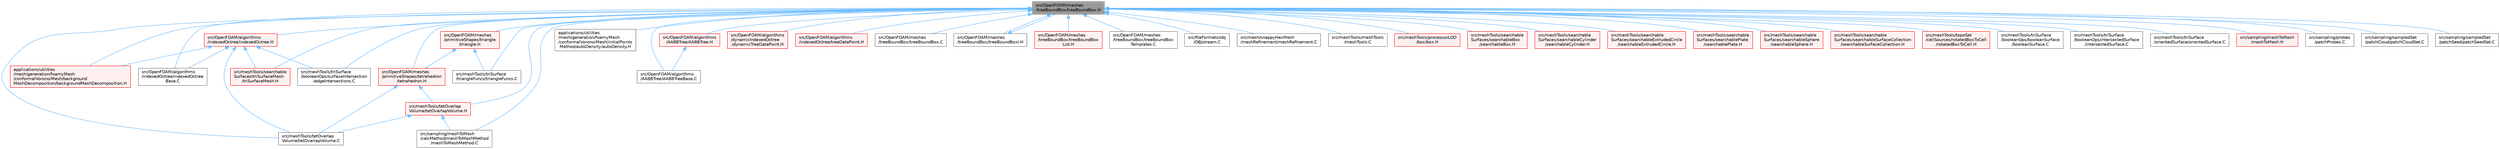 digraph "src/OpenFOAM/meshes/treeBoundBox/treeBoundBox.H"
{
 // LATEX_PDF_SIZE
  bgcolor="transparent";
  edge [fontname=Helvetica,fontsize=10,labelfontname=Helvetica,labelfontsize=10];
  node [fontname=Helvetica,fontsize=10,shape=box,height=0.2,width=0.4];
  Node1 [id="Node000001",label="src/OpenFOAM/meshes\l/treeBoundBox/treeBoundBox.H",height=0.2,width=0.4,color="gray40", fillcolor="grey60", style="filled", fontcolor="black",tooltip=" "];
  Node1 -> Node2 [id="edge1_Node000001_Node000002",dir="back",color="steelblue1",style="solid",tooltip=" "];
  Node2 [id="Node000002",label="applications/utilities\l/mesh/generation/foamyMesh\l/conformalVoronoiMesh/background\lMeshDecomposition/backgroundMeshDecomposition.H",height=0.2,width=0.4,color="red", fillcolor="#FFF0F0", style="filled",URL="$backgroundMeshDecomposition_8H.html",tooltip=" "];
  Node1 -> Node16 [id="edge2_Node000001_Node000016",dir="back",color="steelblue1",style="solid",tooltip=" "];
  Node16 [id="Node000016",label="applications/utilities\l/mesh/generation/foamyMesh\l/conformalVoronoiMesh/initialPoints\lMethod/autoDensity/autoDensity.H",height=0.2,width=0.4,color="grey40", fillcolor="white", style="filled",URL="$autoDensity_8H.html",tooltip=" "];
  Node1 -> Node23 [id="edge3_Node000001_Node000023",dir="back",color="steelblue1",style="solid",tooltip=" "];
  Node23 [id="Node000023",label="src/OpenFOAM/algorithms\l/AABBTree/AABBTree.H",height=0.2,width=0.4,color="red", fillcolor="#FFF0F0", style="filled",URL="$AABBTree_8H.html",tooltip=" "];
  Node23 -> Node25 [id="edge4_Node000023_Node000025",dir="back",color="steelblue1",style="solid",tooltip=" "];
  Node25 [id="Node000025",label="src/OpenFOAM/algorithms\l/AABBTree/AABBTreeBase.C",height=0.2,width=0.4,color="grey40", fillcolor="white", style="filled",URL="$AABBTreeBase_8C.html",tooltip=" "];
  Node1 -> Node25 [id="edge5_Node000001_Node000025",dir="back",color="steelblue1",style="solid",tooltip=" "];
  Node1 -> Node30 [id="edge6_Node000001_Node000030",dir="back",color="steelblue1",style="solid",tooltip=" "];
  Node30 [id="Node000030",label="src/OpenFOAM/algorithms\l/dynamicIndexedOctree\l/dynamicTreeDataPoint.H",height=0.2,width=0.4,color="red", fillcolor="#FFF0F0", style="filled",URL="$dynamicTreeDataPoint_8H.html",tooltip=" "];
  Node1 -> Node32 [id="edge7_Node000001_Node000032",dir="back",color="steelblue1",style="solid",tooltip=" "];
  Node32 [id="Node000032",label="src/OpenFOAM/algorithms\l/indexedOctree/indexedOctree.H",height=0.2,width=0.4,color="red", fillcolor="#FFF0F0", style="filled",URL="$indexedOctree_8H.html",tooltip=" "];
  Node32 -> Node2 [id="edge8_Node000032_Node000002",dir="back",color="steelblue1",style="solid",tooltip=" "];
  Node32 -> Node37 [id="edge9_Node000032_Node000037",dir="back",color="steelblue1",style="solid",tooltip=" "];
  Node37 [id="Node000037",label="src/OpenFOAM/algorithms\l/indexedOctree/indexedOctree\lBase.C",height=0.2,width=0.4,color="grey40", fillcolor="white", style="filled",URL="$indexedOctreeBase_8C.html",tooltip=" "];
  Node32 -> Node344 [id="edge10_Node000032_Node000344",dir="back",color="steelblue1",style="solid",tooltip=" "];
  Node344 [id="Node000344",label="src/meshTools/searchable\lSurfaces/triSurfaceMesh\l/triSurfaceMesh.H",height=0.2,width=0.4,color="red", fillcolor="#FFF0F0", style="filled",URL="$triSurfaceMesh_8H.html",tooltip=" "];
  Node32 -> Node389 [id="edge11_Node000032_Node000389",dir="back",color="steelblue1",style="solid",tooltip=" "];
  Node389 [id="Node000389",label="src/meshTools/tetOverlap\lVolume/tetOverlapVolume.C",height=0.2,width=0.4,color="grey40", fillcolor="white", style="filled",URL="$tetOverlapVolume_8C.html",tooltip=" "];
  Node32 -> Node374 [id="edge12_Node000032_Node000374",dir="back",color="steelblue1",style="solid",tooltip=" "];
  Node374 [id="Node000374",label="src/meshTools/triSurface\l/booleanOps/surfaceIntersection\l/edgeIntersections.C",height=0.2,width=0.4,color="grey40", fillcolor="white", style="filled",URL="$edgeIntersections_8C.html",tooltip=" "];
  Node1 -> Node37 [id="edge13_Node000001_Node000037",dir="back",color="steelblue1",style="solid",tooltip=" "];
  Node1 -> Node394 [id="edge14_Node000001_Node000394",dir="back",color="steelblue1",style="solid",tooltip=" "];
  Node394 [id="Node000394",label="src/OpenFOAM/algorithms\l/indexedOctree/treeDataPoint.H",height=0.2,width=0.4,color="red", fillcolor="#FFF0F0", style="filled",URL="$treeDataPoint_8H.html",tooltip=" "];
  Node1 -> Node395 [id="edge15_Node000001_Node000395",dir="back",color="steelblue1",style="solid",tooltip=" "];
  Node395 [id="Node000395",label="src/OpenFOAM/meshes\l/primitiveShapes/tetrahedron\l/tetrahedron.H",height=0.2,width=0.4,color="red", fillcolor="#FFF0F0", style="filled",URL="$tetrahedron_8H.html",tooltip=" "];
  Node395 -> Node389 [id="edge16_Node000395_Node000389",dir="back",color="steelblue1",style="solid",tooltip=" "];
  Node395 -> Node726 [id="edge17_Node000395_Node000726",dir="back",color="steelblue1",style="solid",tooltip=" "];
  Node726 [id="Node000726",label="src/meshTools/tetOverlap\lVolume/tetOverlapVolume.H",height=0.2,width=0.4,color="red", fillcolor="#FFF0F0", style="filled",URL="$tetOverlapVolume_8H.html",tooltip=" "];
  Node726 -> Node389 [id="edge18_Node000726_Node000389",dir="back",color="steelblue1",style="solid",tooltip=" "];
  Node726 -> Node728 [id="edge19_Node000726_Node000728",dir="back",color="steelblue1",style="solid",tooltip=" "];
  Node728 [id="Node000728",label="src/sampling/meshToMesh\l/calcMethod/meshToMeshMethod\l/meshToMeshMethod.C",height=0.2,width=0.4,color="grey40", fillcolor="white", style="filled",URL="$meshToMeshMethod_8C.html",tooltip=" "];
  Node1 -> Node730 [id="edge20_Node000001_Node000730",dir="back",color="steelblue1",style="solid",tooltip=" "];
  Node730 [id="Node000730",label="src/OpenFOAM/meshes\l/primitiveShapes/triangle\l/triangle.H",height=0.2,width=0.4,color="red", fillcolor="#FFF0F0", style="filled",URL="$triangle_8H.html",tooltip=" "];
  Node730 -> Node395 [id="edge21_Node000730_Node000395",dir="back",color="steelblue1",style="solid",tooltip=" "];
  Node730 -> Node951 [id="edge22_Node000730_Node000951",dir="back",color="steelblue1",style="solid",tooltip=" "];
  Node951 [id="Node000951",label="src/meshTools/triSurface\l/triangleFuncs/triangleFuncs.C",height=0.2,width=0.4,color="grey40", fillcolor="white", style="filled",URL="$triangleFuncs_8C.html",tooltip=" "];
  Node1 -> Node954 [id="edge23_Node000001_Node000954",dir="back",color="steelblue1",style="solid",tooltip=" "];
  Node954 [id="Node000954",label="src/OpenFOAM/meshes\l/treeBoundBox/treeBoundBox.C",height=0.2,width=0.4,color="grey40", fillcolor="white", style="filled",URL="$treeBoundBox_8C.html",tooltip=" "];
  Node1 -> Node955 [id="edge24_Node000001_Node000955",dir="back",color="steelblue1",style="solid",tooltip=" "];
  Node955 [id="Node000955",label="src/OpenFOAM/meshes\l/treeBoundBox/treeBoundBoxI.H",height=0.2,width=0.4,color="grey40", fillcolor="white", style="filled",URL="$treeBoundBoxI_8H.html",tooltip=" "];
  Node955 -> Node1 [id="edge25_Node000955_Node000001",dir="back",color="steelblue1",style="solid",tooltip=" "];
  Node1 -> Node956 [id="edge26_Node000001_Node000956",dir="back",color="steelblue1",style="solid",tooltip=" "];
  Node956 [id="Node000956",label="src/OpenFOAM/meshes\l/treeBoundBox/treeBoundBox\lList.H",height=0.2,width=0.4,color="red", fillcolor="#FFF0F0", style="filled",URL="$treeBoundBoxList_8H.html",tooltip=" "];
  Node1 -> Node972 [id="edge27_Node000001_Node000972",dir="back",color="steelblue1",style="solid",tooltip=" "];
  Node972 [id="Node000972",label="src/OpenFOAM/meshes\l/treeBoundBox/treeBoundBox\lTemplates.C",height=0.2,width=0.4,color="grey40", fillcolor="white", style="filled",URL="$treeBoundBoxTemplates_8C.html",tooltip=" "];
  Node1 -> Node917 [id="edge28_Node000001_Node000917",dir="back",color="steelblue1",style="solid",tooltip=" "];
  Node917 [id="Node000917",label="src/fileFormats/obj\l/OBJstream.C",height=0.2,width=0.4,color="grey40", fillcolor="white", style="filled",URL="$OBJstream_8C.html",tooltip=" "];
  Node1 -> Node51 [id="edge29_Node000001_Node000051",dir="back",color="steelblue1",style="solid",tooltip=" "];
  Node51 [id="Node000051",label="src/mesh/snappyHexMesh\l/meshRefinement/meshRefinement.C",height=0.2,width=0.4,color="grey40", fillcolor="white", style="filled",URL="$meshRefinement_8C.html",tooltip=" "];
  Node1 -> Node973 [id="edge30_Node000001_Node000973",dir="back",color="steelblue1",style="solid",tooltip=" "];
  Node973 [id="Node000973",label="src/meshTools/meshTools\l/meshTools.C",height=0.2,width=0.4,color="grey40", fillcolor="white", style="filled",URL="$meshTools_8C.html",tooltip=" "];
  Node1 -> Node974 [id="edge31_Node000001_Node000974",dir="back",color="steelblue1",style="solid",tooltip=" "];
  Node974 [id="Node000974",label="src/meshTools/processorLOD\l/box/box.H",height=0.2,width=0.4,color="red", fillcolor="#FFF0F0", style="filled",URL="$box_8H.html",tooltip=" "];
  Node1 -> Node980 [id="edge32_Node000001_Node000980",dir="back",color="steelblue1",style="solid",tooltip=" "];
  Node980 [id="Node000980",label="src/meshTools/searchable\lSurfaces/searchableBox\l/searchableBox.H",height=0.2,width=0.4,color="red", fillcolor="#FFF0F0", style="filled",URL="$searchableBox_8H.html",tooltip=" "];
  Node1 -> Node984 [id="edge33_Node000001_Node000984",dir="back",color="steelblue1",style="solid",tooltip=" "];
  Node984 [id="Node000984",label="src/meshTools/searchable\lSurfaces/searchableCylinder\l/searchableCylinder.H",height=0.2,width=0.4,color="red", fillcolor="#FFF0F0", style="filled",URL="$searchableCylinder_8H.html",tooltip=" "];
  Node1 -> Node986 [id="edge34_Node000001_Node000986",dir="back",color="steelblue1",style="solid",tooltip=" "];
  Node986 [id="Node000986",label="src/meshTools/searchable\lSurfaces/searchableExtrudedCircle\l/searchableExtrudedCircle.H",height=0.2,width=0.4,color="red", fillcolor="#FFF0F0", style="filled",URL="$searchableExtrudedCircle_8H.html",tooltip=" "];
  Node1 -> Node987 [id="edge35_Node000001_Node000987",dir="back",color="steelblue1",style="solid",tooltip=" "];
  Node987 [id="Node000987",label="src/meshTools/searchable\lSurfaces/searchablePlate\l/searchablePlate.H",height=0.2,width=0.4,color="red", fillcolor="#FFF0F0", style="filled",URL="$searchablePlate_8H.html",tooltip=" "];
  Node1 -> Node989 [id="edge36_Node000001_Node000989",dir="back",color="steelblue1",style="solid",tooltip=" "];
  Node989 [id="Node000989",label="src/meshTools/searchable\lSurfaces/searchableSphere\l/searchableSphere.H",height=0.2,width=0.4,color="red", fillcolor="#FFF0F0", style="filled",URL="$searchableSphere_8H.html",tooltip=" "];
  Node1 -> Node992 [id="edge37_Node000001_Node000992",dir="back",color="steelblue1",style="solid",tooltip=" "];
  Node992 [id="Node000992",label="src/meshTools/searchable\lSurfaces/searchableSurfaceCollection\l/searchableSurfaceCollection.H",height=0.2,width=0.4,color="red", fillcolor="#FFF0F0", style="filled",URL="$searchableSurfaceCollection_8H.html",tooltip=" "];
  Node1 -> Node344 [id="edge38_Node000001_Node000344",dir="back",color="steelblue1",style="solid",tooltip=" "];
  Node1 -> Node389 [id="edge39_Node000001_Node000389",dir="back",color="steelblue1",style="solid",tooltip=" "];
  Node1 -> Node726 [id="edge40_Node000001_Node000726",dir="back",color="steelblue1",style="solid",tooltip=" "];
  Node1 -> Node994 [id="edge41_Node000001_Node000994",dir="back",color="steelblue1",style="solid",tooltip=" "];
  Node994 [id="Node000994",label="src/meshTools/topoSet\l/cellSources/rotatedBoxToCell\l/rotatedBoxToCell.H",height=0.2,width=0.4,color="red", fillcolor="#FFF0F0", style="filled",URL="$rotatedBoxToCell_8H.html",tooltip=" "];
  Node1 -> Node381 [id="edge42_Node000001_Node000381",dir="back",color="steelblue1",style="solid",tooltip=" "];
  Node381 [id="Node000381",label="src/meshTools/triSurface\l/booleanOps/booleanSurface\l/booleanSurface.C",height=0.2,width=0.4,color="grey40", fillcolor="white", style="filled",URL="$booleanSurface_8C.html",tooltip=" "];
  Node1 -> Node868 [id="edge43_Node000001_Node000868",dir="back",color="steelblue1",style="solid",tooltip=" "];
  Node868 [id="Node000868",label="src/meshTools/triSurface\l/booleanOps/intersectedSurface\l/intersectedSurface.C",height=0.2,width=0.4,color="grey40", fillcolor="white", style="filled",URL="$intersectedSurface_8C.html",tooltip=" "];
  Node1 -> Node374 [id="edge44_Node000001_Node000374",dir="back",color="steelblue1",style="solid",tooltip=" "];
  Node1 -> Node384 [id="edge45_Node000001_Node000384",dir="back",color="steelblue1",style="solid",tooltip=" "];
  Node384 [id="Node000384",label="src/meshTools/triSurface\l/orientedSurface/orientedSurface.C",height=0.2,width=0.4,color="grey40", fillcolor="white", style="filled",URL="$orientedSurface_8C.html",tooltip=" "];
  Node1 -> Node951 [id="edge46_Node000001_Node000951",dir="back",color="steelblue1",style="solid",tooltip=" "];
  Node1 -> Node728 [id="edge47_Node000001_Node000728",dir="back",color="steelblue1",style="solid",tooltip=" "];
  Node1 -> Node278 [id="edge48_Node000001_Node000278",dir="back",color="steelblue1",style="solid",tooltip=" "];
  Node278 [id="Node000278",label="src/sampling/meshToMesh\l/meshToMesh.H",height=0.2,width=0.4,color="red", fillcolor="#FFF0F0", style="filled",URL="$meshToMesh_8H.html",tooltip=" "];
  Node1 -> Node259 [id="edge49_Node000001_Node000259",dir="back",color="steelblue1",style="solid",tooltip=" "];
  Node259 [id="Node000259",label="src/sampling/probes\l/patchProbes.C",height=0.2,width=0.4,color="grey40", fillcolor="white", style="filled",URL="$patchProbes_8C.html",tooltip=" "];
  Node1 -> Node260 [id="edge50_Node000001_Node000260",dir="back",color="steelblue1",style="solid",tooltip=" "];
  Node260 [id="Node000260",label="src/sampling/sampledSet\l/patchCloud/patchCloudSet.C",height=0.2,width=0.4,color="grey40", fillcolor="white", style="filled",URL="$patchCloudSet_8C.html",tooltip=" "];
  Node1 -> Node261 [id="edge51_Node000001_Node000261",dir="back",color="steelblue1",style="solid",tooltip=" "];
  Node261 [id="Node000261",label="src/sampling/sampledSet\l/patchSeed/patchSeedSet.C",height=0.2,width=0.4,color="grey40", fillcolor="white", style="filled",URL="$patchSeedSet_8C.html",tooltip=" "];
}

